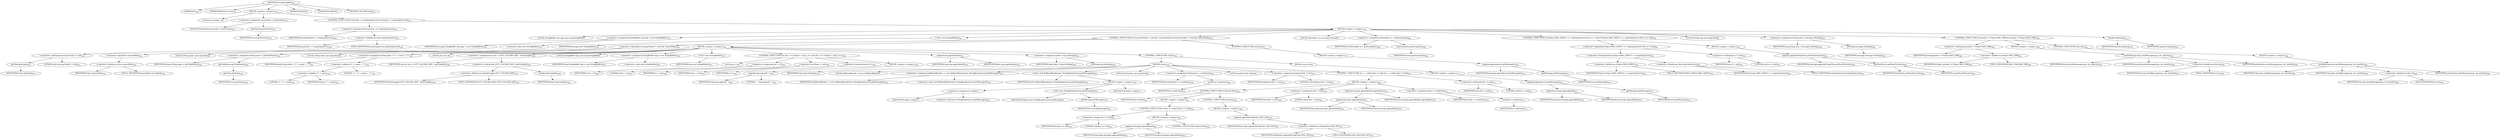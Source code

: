 digraph "messageLogged" {  
"369" [label = <(METHOD,messageLogged)<SUB>236</SUB>> ]
"29" [label = <(PARAM,this)<SUB>236</SUB>> ]
"370" [label = <(PARAM,BuildEvent event)<SUB>236</SUB>> ]
"371" [label = <(BLOCK,&lt;empty&gt;,&lt;empty&gt;)<SUB>236</SUB>> ]
"372" [label = <(LOCAL,int priority: int)> ]
"373" [label = <(&lt;operator&gt;.assignment,int priority = getPriority())<SUB>237</SUB>> ]
"374" [label = <(IDENTIFIER,priority,int priority = getPriority())<SUB>237</SUB>> ]
"375" [label = <(getPriority,getPriority())<SUB>237</SUB>> ]
"376" [label = <(IDENTIFIER,event,getPriority())<SUB>237</SUB>> ]
"377" [label = <(CONTROL_STRUCTURE,if (priority &lt;= msgOutputLevel),if (priority &lt;= msgOutputLevel))<SUB>239</SUB>> ]
"378" [label = <(&lt;operator&gt;.lessEqualsThan,priority &lt;= msgOutputLevel)<SUB>239</SUB>> ]
"379" [label = <(IDENTIFIER,priority,priority &lt;= msgOutputLevel)<SUB>239</SUB>> ]
"380" [label = <(&lt;operator&gt;.fieldAccess,this.msgOutputLevel)<SUB>239</SUB>> ]
"381" [label = <(IDENTIFIER,this,priority &lt;= msgOutputLevel)<SUB>239</SUB>> ]
"382" [label = <(FIELD_IDENTIFIER,msgOutputLevel,msgOutputLevel)<SUB>239</SUB>> ]
"383" [label = <(BLOCK,&lt;empty&gt;,&lt;empty&gt;)<SUB>239</SUB>> ]
"23" [label = <(LOCAL,StringBuffer message: java.lang.StringBuffer)> ]
"384" [label = <(&lt;operator&gt;.assignment,StringBuffer message = new StringBuffer())<SUB>241</SUB>> ]
"385" [label = <(IDENTIFIER,message,StringBuffer message = new StringBuffer())<SUB>241</SUB>> ]
"386" [label = <(&lt;operator&gt;.alloc,new StringBuffer())<SUB>241</SUB>> ]
"387" [label = <(&lt;init&gt;,new StringBuffer())<SUB>241</SUB>> ]
"22" [label = <(IDENTIFIER,message,new StringBuffer())<SUB>241</SUB>> ]
"388" [label = <(CONTROL_STRUCTURE,if (event.getTask() != null &amp;&amp; !emacsMode),if (event.getTask() != null &amp;&amp; !emacsMode))<SUB>242</SUB>> ]
"389" [label = <(&lt;operator&gt;.logicalAnd,event.getTask() != null &amp;&amp; !emacsMode)<SUB>242</SUB>> ]
"390" [label = <(&lt;operator&gt;.notEquals,event.getTask() != null)<SUB>242</SUB>> ]
"391" [label = <(getTask,getTask())<SUB>242</SUB>> ]
"392" [label = <(IDENTIFIER,event,getTask())<SUB>242</SUB>> ]
"393" [label = <(LITERAL,null,event.getTask() != null)<SUB>242</SUB>> ]
"394" [label = <(&lt;operator&gt;.logicalNot,!emacsMode)<SUB>242</SUB>> ]
"395" [label = <(&lt;operator&gt;.fieldAccess,this.emacsMode)<SUB>242</SUB>> ]
"396" [label = <(IDENTIFIER,this,!emacsMode)<SUB>242</SUB>> ]
"397" [label = <(FIELD_IDENTIFIER,emacsMode,emacsMode)<SUB>242</SUB>> ]
"398" [label = <(BLOCK,&lt;empty&gt;,&lt;empty&gt;)<SUB>242</SUB>> ]
"399" [label = <(LOCAL,String name: java.lang.String)> ]
"400" [label = <(&lt;operator&gt;.assignment,String name = getTaskName())<SUB>244</SUB>> ]
"401" [label = <(IDENTIFIER,name,String name = getTaskName())<SUB>244</SUB>> ]
"402" [label = <(getTaskName,getTaskName())<SUB>244</SUB>> ]
"403" [label = <(getTask,getTask())<SUB>244</SUB>> ]
"404" [label = <(IDENTIFIER,event,getTask())<SUB>244</SUB>> ]
"405" [label = <(LOCAL,String label: java.lang.String)> ]
"406" [label = <(&lt;operator&gt;.assignment,String label = &quot;[&quot; + name + &quot;] &quot;)<SUB>245</SUB>> ]
"407" [label = <(IDENTIFIER,label,String label = &quot;[&quot; + name + &quot;] &quot;)<SUB>245</SUB>> ]
"408" [label = <(&lt;operator&gt;.addition,&quot;[&quot; + name + &quot;] &quot;)<SUB>245</SUB>> ]
"409" [label = <(&lt;operator&gt;.addition,&quot;[&quot; + name)<SUB>245</SUB>> ]
"410" [label = <(LITERAL,&quot;[&quot;,&quot;[&quot; + name)<SUB>245</SUB>> ]
"411" [label = <(IDENTIFIER,name,&quot;[&quot; + name)<SUB>245</SUB>> ]
"412" [label = <(LITERAL,&quot;] &quot;,&quot;[&quot; + name + &quot;] &quot;)<SUB>245</SUB>> ]
"413" [label = <(LOCAL,int size: int)> ]
"414" [label = <(&lt;operator&gt;.assignment,int size = LEFT_COLUMN_SIZE - label.length())<SUB>246</SUB>> ]
"415" [label = <(IDENTIFIER,size,int size = LEFT_COLUMN_SIZE - label.length())<SUB>246</SUB>> ]
"416" [label = <(&lt;operator&gt;.subtraction,LEFT_COLUMN_SIZE - label.length())<SUB>246</SUB>> ]
"417" [label = <(&lt;operator&gt;.fieldAccess,DefaultLogger.LEFT_COLUMN_SIZE)<SUB>246</SUB>> ]
"418" [label = <(IDENTIFIER,DefaultLogger,LEFT_COLUMN_SIZE - label.length())<SUB>246</SUB>> ]
"419" [label = <(FIELD_IDENTIFIER,LEFT_COLUMN_SIZE,LEFT_COLUMN_SIZE)<SUB>246</SUB>> ]
"420" [label = <(length,label.length())<SUB>246</SUB>> ]
"421" [label = <(IDENTIFIER,label,label.length())<SUB>246</SUB>> ]
"25" [label = <(LOCAL,StringBuffer tmp: java.lang.StringBuffer)> ]
"422" [label = <(&lt;operator&gt;.assignment,StringBuffer tmp = new StringBuffer())<SUB>247</SUB>> ]
"423" [label = <(IDENTIFIER,tmp,StringBuffer tmp = new StringBuffer())<SUB>247</SUB>> ]
"424" [label = <(&lt;operator&gt;.alloc,new StringBuffer())<SUB>247</SUB>> ]
"425" [label = <(&lt;init&gt;,new StringBuffer())<SUB>247</SUB>> ]
"24" [label = <(IDENTIFIER,tmp,new StringBuffer())<SUB>247</SUB>> ]
"426" [label = <(CONTROL_STRUCTURE,for (int i = 0; Some(i &lt; size); i++),for (int i = 0; Some(i &lt; size); i++))<SUB>248</SUB>> ]
"427" [label = <(LOCAL,int i: int)> ]
"428" [label = <(&lt;operator&gt;.assignment,int i = 0)<SUB>248</SUB>> ]
"429" [label = <(IDENTIFIER,i,int i = 0)<SUB>248</SUB>> ]
"430" [label = <(LITERAL,0,int i = 0)<SUB>248</SUB>> ]
"431" [label = <(&lt;operator&gt;.lessThan,i &lt; size)<SUB>248</SUB>> ]
"432" [label = <(IDENTIFIER,i,i &lt; size)<SUB>248</SUB>> ]
"433" [label = <(IDENTIFIER,size,i &lt; size)<SUB>248</SUB>> ]
"434" [label = <(&lt;operator&gt;.postIncrement,i++)<SUB>248</SUB>> ]
"435" [label = <(IDENTIFIER,i,i++)<SUB>248</SUB>> ]
"436" [label = <(BLOCK,&lt;empty&gt;,&lt;empty&gt;)<SUB>248</SUB>> ]
"437" [label = <(append,tmp.append(&quot; &quot;))<SUB>249</SUB>> ]
"438" [label = <(IDENTIFIER,tmp,tmp.append(&quot; &quot;))<SUB>249</SUB>> ]
"439" [label = <(LITERAL,&quot; &quot;,tmp.append(&quot; &quot;))<SUB>249</SUB>> ]
"440" [label = <(append,tmp.append(label))<SUB>251</SUB>> ]
"441" [label = <(IDENTIFIER,tmp,tmp.append(label))<SUB>251</SUB>> ]
"442" [label = <(IDENTIFIER,label,tmp.append(label))<SUB>251</SUB>> ]
"443" [label = <(&lt;operator&gt;.assignment,label = tmp.toString())<SUB>252</SUB>> ]
"444" [label = <(IDENTIFIER,label,label = tmp.toString())<SUB>252</SUB>> ]
"445" [label = <(toString,tmp.toString())<SUB>252</SUB>> ]
"446" [label = <(IDENTIFIER,tmp,tmp.toString())<SUB>252</SUB>> ]
"447" [label = <(CONTROL_STRUCTURE,try,try)<SUB>254</SUB>> ]
"448" [label = <(BLOCK,try,try)<SUB>254</SUB>> ]
"27" [label = <(LOCAL,BufferedReader r: java.io.BufferedReader)> ]
"449" [label = <(&lt;operator&gt;.assignment,BufferedReader r = new BufferedReader(new StringReader(event.getMessage())))<SUB>255</SUB>> ]
"450" [label = <(IDENTIFIER,r,BufferedReader r = new BufferedReader(new StringReader(event.getMessage())))<SUB>255</SUB>> ]
"451" [label = <(&lt;operator&gt;.alloc,new BufferedReader(new StringReader(event.getMessage())))<SUB>256</SUB>> ]
"452" [label = <(&lt;init&gt;,new BufferedReader(new StringReader(event.getMessage())))<SUB>256</SUB>> ]
"26" [label = <(IDENTIFIER,r,new BufferedReader(new StringReader(event.getMessage())))<SUB>255</SUB>> ]
"453" [label = <(BLOCK,&lt;empty&gt;,&lt;empty&gt;)<SUB>257</SUB>> ]
"454" [label = <(&lt;operator&gt;.assignment,&lt;empty&gt;)> ]
"455" [label = <(IDENTIFIER,$obj5,&lt;empty&gt;)> ]
"456" [label = <(&lt;operator&gt;.alloc,new StringReader(event.getMessage()))<SUB>257</SUB>> ]
"457" [label = <(&lt;init&gt;,new StringReader(event.getMessage()))<SUB>257</SUB>> ]
"458" [label = <(IDENTIFIER,$obj5,new StringReader(event.getMessage()))> ]
"459" [label = <(getMessage,getMessage())<SUB>257</SUB>> ]
"460" [label = <(IDENTIFIER,event,getMessage())<SUB>257</SUB>> ]
"461" [label = <(IDENTIFIER,$obj5,&lt;empty&gt;)> ]
"462" [label = <(LOCAL,String line: java.lang.String)> ]
"463" [label = <(&lt;operator&gt;.assignment,String line = r.readLine())<SUB>258</SUB>> ]
"464" [label = <(IDENTIFIER,line,String line = r.readLine())<SUB>258</SUB>> ]
"465" [label = <(readLine,r.readLine())<SUB>258</SUB>> ]
"466" [label = <(IDENTIFIER,r,r.readLine())<SUB>258</SUB>> ]
"467" [label = <(LOCAL,boolean first: boolean)> ]
"468" [label = <(&lt;operator&gt;.assignment,boolean first = true)<SUB>259</SUB>> ]
"469" [label = <(IDENTIFIER,first,boolean first = true)<SUB>259</SUB>> ]
"470" [label = <(LITERAL,true,boolean first = true)<SUB>259</SUB>> ]
"471" [label = <(CONTROL_STRUCTURE,do {...} while (line != null),do {...} while (line != null))<SUB>260</SUB>> ]
"472" [label = <(BLOCK,&lt;empty&gt;,&lt;empty&gt;)<SUB>260</SUB>> ]
"473" [label = <(CONTROL_STRUCTURE,if (first),if (first))<SUB>261</SUB>> ]
"474" [label = <(IDENTIFIER,first,if (first))<SUB>261</SUB>> ]
"475" [label = <(BLOCK,&lt;empty&gt;,&lt;empty&gt;)<SUB>261</SUB>> ]
"476" [label = <(CONTROL_STRUCTURE,if (line == null),if (line == null))<SUB>262</SUB>> ]
"477" [label = <(&lt;operator&gt;.equals,line == null)<SUB>262</SUB>> ]
"478" [label = <(IDENTIFIER,line,line == null)<SUB>262</SUB>> ]
"479" [label = <(LITERAL,null,line == null)<SUB>262</SUB>> ]
"480" [label = <(BLOCK,&lt;empty&gt;,&lt;empty&gt;)<SUB>262</SUB>> ]
"481" [label = <(append,message.append(label))<SUB>263</SUB>> ]
"482" [label = <(IDENTIFIER,message,message.append(label))<SUB>263</SUB>> ]
"483" [label = <(IDENTIFIER,label,message.append(label))<SUB>263</SUB>> ]
"484" [label = <(CONTROL_STRUCTURE,break;,break;)<SUB>264</SUB>> ]
"485" [label = <(CONTROL_STRUCTURE,else,else)<SUB>266</SUB>> ]
"486" [label = <(BLOCK,&lt;empty&gt;,&lt;empty&gt;)<SUB>266</SUB>> ]
"487" [label = <(append,append(StringUtils.LINE_SEP))<SUB>267</SUB>> ]
"488" [label = <(IDENTIFIER,message,append(StringUtils.LINE_SEP))<SUB>267</SUB>> ]
"489" [label = <(&lt;operator&gt;.fieldAccess,StringUtils.LINE_SEP)<SUB>267</SUB>> ]
"490" [label = <(IDENTIFIER,StringUtils,append(StringUtils.LINE_SEP))<SUB>267</SUB>> ]
"491" [label = <(FIELD_IDENTIFIER,LINE_SEP,LINE_SEP)<SUB>267</SUB>> ]
"492" [label = <(&lt;operator&gt;.assignment,first = false)<SUB>269</SUB>> ]
"493" [label = <(IDENTIFIER,first,first = false)<SUB>269</SUB>> ]
"494" [label = <(LITERAL,false,first = false)<SUB>269</SUB>> ]
"495" [label = <(append,message.append(label).append(line))<SUB>270</SUB>> ]
"496" [label = <(append,message.append(label))<SUB>270</SUB>> ]
"497" [label = <(IDENTIFIER,message,message.append(label))<SUB>270</SUB>> ]
"498" [label = <(IDENTIFIER,label,message.append(label))<SUB>270</SUB>> ]
"499" [label = <(IDENTIFIER,line,message.append(label).append(line))<SUB>270</SUB>> ]
"500" [label = <(&lt;operator&gt;.assignment,line = r.readLine())<SUB>271</SUB>> ]
"501" [label = <(IDENTIFIER,line,line = r.readLine())<SUB>271</SUB>> ]
"502" [label = <(readLine,r.readLine())<SUB>271</SUB>> ]
"503" [label = <(IDENTIFIER,r,r.readLine())<SUB>271</SUB>> ]
"504" [label = <(&lt;operator&gt;.notEquals,line != null)<SUB>272</SUB>> ]
"505" [label = <(IDENTIFIER,line,line != null)<SUB>272</SUB>> ]
"506" [label = <(LITERAL,null,line != null)<SUB>272</SUB>> ]
"507" [label = <(BLOCK,catch,catch)> ]
"508" [label = <(BLOCK,&lt;empty&gt;,&lt;empty&gt;)<SUB>273</SUB>> ]
"509" [label = <(append,append(event.getMessage()))<SUB>275</SUB>> ]
"510" [label = <(append,message.append(label))<SUB>275</SUB>> ]
"511" [label = <(IDENTIFIER,message,message.append(label))<SUB>275</SUB>> ]
"512" [label = <(IDENTIFIER,label,message.append(label))<SUB>275</SUB>> ]
"513" [label = <(getMessage,getMessage())<SUB>275</SUB>> ]
"514" [label = <(IDENTIFIER,event,getMessage())<SUB>275</SUB>> ]
"515" [label = <(CONTROL_STRUCTURE,else,else)<SUB>277</SUB>> ]
"516" [label = <(BLOCK,&lt;empty&gt;,&lt;empty&gt;)<SUB>277</SUB>> ]
"517" [label = <(append,append(event.getMessage()))<SUB>278</SUB>> ]
"518" [label = <(IDENTIFIER,message,append(event.getMessage()))<SUB>278</SUB>> ]
"519" [label = <(getMessage,getMessage())<SUB>278</SUB>> ]
"520" [label = <(IDENTIFIER,event,getMessage())<SUB>278</SUB>> ]
"521" [label = <(LOCAL,Throwable ex: java.lang.Throwable)> ]
"522" [label = <(&lt;operator&gt;.assignment,Throwable ex = getException())<SUB>280</SUB>> ]
"523" [label = <(IDENTIFIER,ex,Throwable ex = getException())<SUB>280</SUB>> ]
"524" [label = <(getException,getException())<SUB>280</SUB>> ]
"525" [label = <(IDENTIFIER,event,getException())<SUB>280</SUB>> ]
"526" [label = <(CONTROL_STRUCTURE,if (Project.MSG_DEBUG &lt;= msgOutputLevel &amp;&amp; ex != null),if (Project.MSG_DEBUG &lt;= msgOutputLevel &amp;&amp; ex != null))<SUB>281</SUB>> ]
"527" [label = <(&lt;operator&gt;.logicalAnd,Project.MSG_DEBUG &lt;= msgOutputLevel &amp;&amp; ex != null)<SUB>281</SUB>> ]
"528" [label = <(&lt;operator&gt;.lessEqualsThan,Project.MSG_DEBUG &lt;= msgOutputLevel)<SUB>281</SUB>> ]
"529" [label = <(&lt;operator&gt;.fieldAccess,Project.MSG_DEBUG)<SUB>281</SUB>> ]
"530" [label = <(IDENTIFIER,Project,Project.MSG_DEBUG &lt;= msgOutputLevel)<SUB>281</SUB>> ]
"531" [label = <(FIELD_IDENTIFIER,MSG_DEBUG,MSG_DEBUG)<SUB>281</SUB>> ]
"532" [label = <(&lt;operator&gt;.fieldAccess,this.msgOutputLevel)<SUB>281</SUB>> ]
"533" [label = <(IDENTIFIER,this,Project.MSG_DEBUG &lt;= msgOutputLevel)<SUB>281</SUB>> ]
"534" [label = <(FIELD_IDENTIFIER,msgOutputLevel,msgOutputLevel)<SUB>281</SUB>> ]
"535" [label = <(&lt;operator&gt;.notEquals,ex != null)<SUB>281</SUB>> ]
"536" [label = <(IDENTIFIER,ex,ex != null)<SUB>281</SUB>> ]
"537" [label = <(LITERAL,null,ex != null)<SUB>281</SUB>> ]
"538" [label = <(BLOCK,&lt;empty&gt;,&lt;empty&gt;)<SUB>281</SUB>> ]
"539" [label = <(append,append(StringUtils.getStackTrace(ex)))<SUB>282</SUB>> ]
"540" [label = <(IDENTIFIER,message,append(StringUtils.getStackTrace(ex)))<SUB>282</SUB>> ]
"541" [label = <(getStackTrace,getStackTrace(ex))<SUB>282</SUB>> ]
"542" [label = <(IDENTIFIER,StringUtils,getStackTrace(ex))<SUB>282</SUB>> ]
"543" [label = <(IDENTIFIER,ex,getStackTrace(ex))<SUB>282</SUB>> ]
"544" [label = <(LOCAL,String msg: java.lang.String)> ]
"545" [label = <(&lt;operator&gt;.assignment,String msg = message.toString())<SUB>285</SUB>> ]
"546" [label = <(IDENTIFIER,msg,String msg = message.toString())<SUB>285</SUB>> ]
"547" [label = <(toString,message.toString())<SUB>285</SUB>> ]
"548" [label = <(IDENTIFIER,message,message.toString())<SUB>285</SUB>> ]
"549" [label = <(CONTROL_STRUCTURE,if (priority != Project.MSG_ERR),if (priority != Project.MSG_ERR))<SUB>286</SUB>> ]
"550" [label = <(&lt;operator&gt;.notEquals,priority != Project.MSG_ERR)<SUB>286</SUB>> ]
"551" [label = <(IDENTIFIER,priority,priority != Project.MSG_ERR)<SUB>286</SUB>> ]
"552" [label = <(&lt;operator&gt;.fieldAccess,Project.MSG_ERR)<SUB>286</SUB>> ]
"553" [label = <(IDENTIFIER,Project,priority != Project.MSG_ERR)<SUB>286</SUB>> ]
"554" [label = <(FIELD_IDENTIFIER,MSG_ERR,MSG_ERR)<SUB>286</SUB>> ]
"555" [label = <(BLOCK,&lt;empty&gt;,&lt;empty&gt;)<SUB>286</SUB>> ]
"556" [label = <(printMessage,this.printMessage(msg, out, priority))<SUB>287</SUB>> ]
"28" [label = <(IDENTIFIER,this,this.printMessage(msg, out, priority))<SUB>287</SUB>> ]
"557" [label = <(IDENTIFIER,msg,this.printMessage(msg, out, priority))<SUB>287</SUB>> ]
"558" [label = <(&lt;operator&gt;.fieldAccess,this.out)<SUB>287</SUB>> ]
"559" [label = <(IDENTIFIER,this,this.printMessage(msg, out, priority))<SUB>287</SUB>> ]
"560" [label = <(FIELD_IDENTIFIER,out,out)<SUB>287</SUB>> ]
"561" [label = <(IDENTIFIER,priority,this.printMessage(msg, out, priority))<SUB>287</SUB>> ]
"562" [label = <(CONTROL_STRUCTURE,else,else)<SUB>288</SUB>> ]
"563" [label = <(BLOCK,&lt;empty&gt;,&lt;empty&gt;)<SUB>288</SUB>> ]
"564" [label = <(printMessage,this.printMessage(msg, err, priority))<SUB>289</SUB>> ]
"30" [label = <(IDENTIFIER,this,this.printMessage(msg, err, priority))<SUB>289</SUB>> ]
"565" [label = <(IDENTIFIER,msg,this.printMessage(msg, err, priority))<SUB>289</SUB>> ]
"566" [label = <(&lt;operator&gt;.fieldAccess,this.err)<SUB>289</SUB>> ]
"567" [label = <(IDENTIFIER,this,this.printMessage(msg, err, priority))<SUB>289</SUB>> ]
"568" [label = <(FIELD_IDENTIFIER,err,err)<SUB>289</SUB>> ]
"569" [label = <(IDENTIFIER,priority,this.printMessage(msg, err, priority))<SUB>289</SUB>> ]
"570" [label = <(log,this.log(msg))<SUB>291</SUB>> ]
"31" [label = <(IDENTIFIER,this,this.log(msg))<SUB>291</SUB>> ]
"571" [label = <(IDENTIFIER,msg,this.log(msg))<SUB>291</SUB>> ]
"572" [label = <(MODIFIER,PUBLIC)> ]
"573" [label = <(MODIFIER,VIRTUAL)> ]
"574" [label = <(METHOD_RETURN,void)<SUB>236</SUB>> ]
  "369" -> "29" 
  "369" -> "370" 
  "369" -> "371" 
  "369" -> "572" 
  "369" -> "573" 
  "369" -> "574" 
  "371" -> "372" 
  "371" -> "373" 
  "371" -> "377" 
  "373" -> "374" 
  "373" -> "375" 
  "375" -> "376" 
  "377" -> "378" 
  "377" -> "383" 
  "378" -> "379" 
  "378" -> "380" 
  "380" -> "381" 
  "380" -> "382" 
  "383" -> "23" 
  "383" -> "384" 
  "383" -> "387" 
  "383" -> "388" 
  "383" -> "521" 
  "383" -> "522" 
  "383" -> "526" 
  "383" -> "544" 
  "383" -> "545" 
  "383" -> "549" 
  "383" -> "570" 
  "384" -> "385" 
  "384" -> "386" 
  "387" -> "22" 
  "388" -> "389" 
  "388" -> "398" 
  "388" -> "515" 
  "389" -> "390" 
  "389" -> "394" 
  "390" -> "391" 
  "390" -> "393" 
  "391" -> "392" 
  "394" -> "395" 
  "395" -> "396" 
  "395" -> "397" 
  "398" -> "399" 
  "398" -> "400" 
  "398" -> "405" 
  "398" -> "406" 
  "398" -> "413" 
  "398" -> "414" 
  "398" -> "25" 
  "398" -> "422" 
  "398" -> "425" 
  "398" -> "426" 
  "398" -> "440" 
  "398" -> "443" 
  "398" -> "447" 
  "400" -> "401" 
  "400" -> "402" 
  "402" -> "403" 
  "403" -> "404" 
  "406" -> "407" 
  "406" -> "408" 
  "408" -> "409" 
  "408" -> "412" 
  "409" -> "410" 
  "409" -> "411" 
  "414" -> "415" 
  "414" -> "416" 
  "416" -> "417" 
  "416" -> "420" 
  "417" -> "418" 
  "417" -> "419" 
  "420" -> "421" 
  "422" -> "423" 
  "422" -> "424" 
  "425" -> "24" 
  "426" -> "427" 
  "426" -> "428" 
  "426" -> "431" 
  "426" -> "434" 
  "426" -> "436" 
  "428" -> "429" 
  "428" -> "430" 
  "431" -> "432" 
  "431" -> "433" 
  "434" -> "435" 
  "436" -> "437" 
  "437" -> "438" 
  "437" -> "439" 
  "440" -> "441" 
  "440" -> "442" 
  "443" -> "444" 
  "443" -> "445" 
  "445" -> "446" 
  "447" -> "448" 
  "447" -> "507" 
  "448" -> "27" 
  "448" -> "449" 
  "448" -> "452" 
  "448" -> "462" 
  "448" -> "463" 
  "448" -> "467" 
  "448" -> "468" 
  "448" -> "471" 
  "449" -> "450" 
  "449" -> "451" 
  "452" -> "26" 
  "452" -> "453" 
  "453" -> "454" 
  "453" -> "457" 
  "453" -> "461" 
  "454" -> "455" 
  "454" -> "456" 
  "457" -> "458" 
  "457" -> "459" 
  "459" -> "460" 
  "463" -> "464" 
  "463" -> "465" 
  "465" -> "466" 
  "468" -> "469" 
  "468" -> "470" 
  "471" -> "472" 
  "471" -> "504" 
  "472" -> "473" 
  "472" -> "492" 
  "472" -> "495" 
  "472" -> "500" 
  "473" -> "474" 
  "473" -> "475" 
  "473" -> "485" 
  "475" -> "476" 
  "476" -> "477" 
  "476" -> "480" 
  "477" -> "478" 
  "477" -> "479" 
  "480" -> "481" 
  "480" -> "484" 
  "481" -> "482" 
  "481" -> "483" 
  "485" -> "486" 
  "486" -> "487" 
  "487" -> "488" 
  "487" -> "489" 
  "489" -> "490" 
  "489" -> "491" 
  "492" -> "493" 
  "492" -> "494" 
  "495" -> "496" 
  "495" -> "499" 
  "496" -> "497" 
  "496" -> "498" 
  "500" -> "501" 
  "500" -> "502" 
  "502" -> "503" 
  "504" -> "505" 
  "504" -> "506" 
  "507" -> "508" 
  "508" -> "509" 
  "509" -> "510" 
  "509" -> "513" 
  "510" -> "511" 
  "510" -> "512" 
  "513" -> "514" 
  "515" -> "516" 
  "516" -> "517" 
  "517" -> "518" 
  "517" -> "519" 
  "519" -> "520" 
  "522" -> "523" 
  "522" -> "524" 
  "524" -> "525" 
  "526" -> "527" 
  "526" -> "538" 
  "527" -> "528" 
  "527" -> "535" 
  "528" -> "529" 
  "528" -> "532" 
  "529" -> "530" 
  "529" -> "531" 
  "532" -> "533" 
  "532" -> "534" 
  "535" -> "536" 
  "535" -> "537" 
  "538" -> "539" 
  "539" -> "540" 
  "539" -> "541" 
  "541" -> "542" 
  "541" -> "543" 
  "545" -> "546" 
  "545" -> "547" 
  "547" -> "548" 
  "549" -> "550" 
  "549" -> "555" 
  "549" -> "562" 
  "550" -> "551" 
  "550" -> "552" 
  "552" -> "553" 
  "552" -> "554" 
  "555" -> "556" 
  "556" -> "28" 
  "556" -> "557" 
  "556" -> "558" 
  "556" -> "561" 
  "558" -> "559" 
  "558" -> "560" 
  "562" -> "563" 
  "563" -> "564" 
  "564" -> "30" 
  "564" -> "565" 
  "564" -> "566" 
  "564" -> "569" 
  "566" -> "567" 
  "566" -> "568" 
  "570" -> "31" 
  "570" -> "571" 
}
